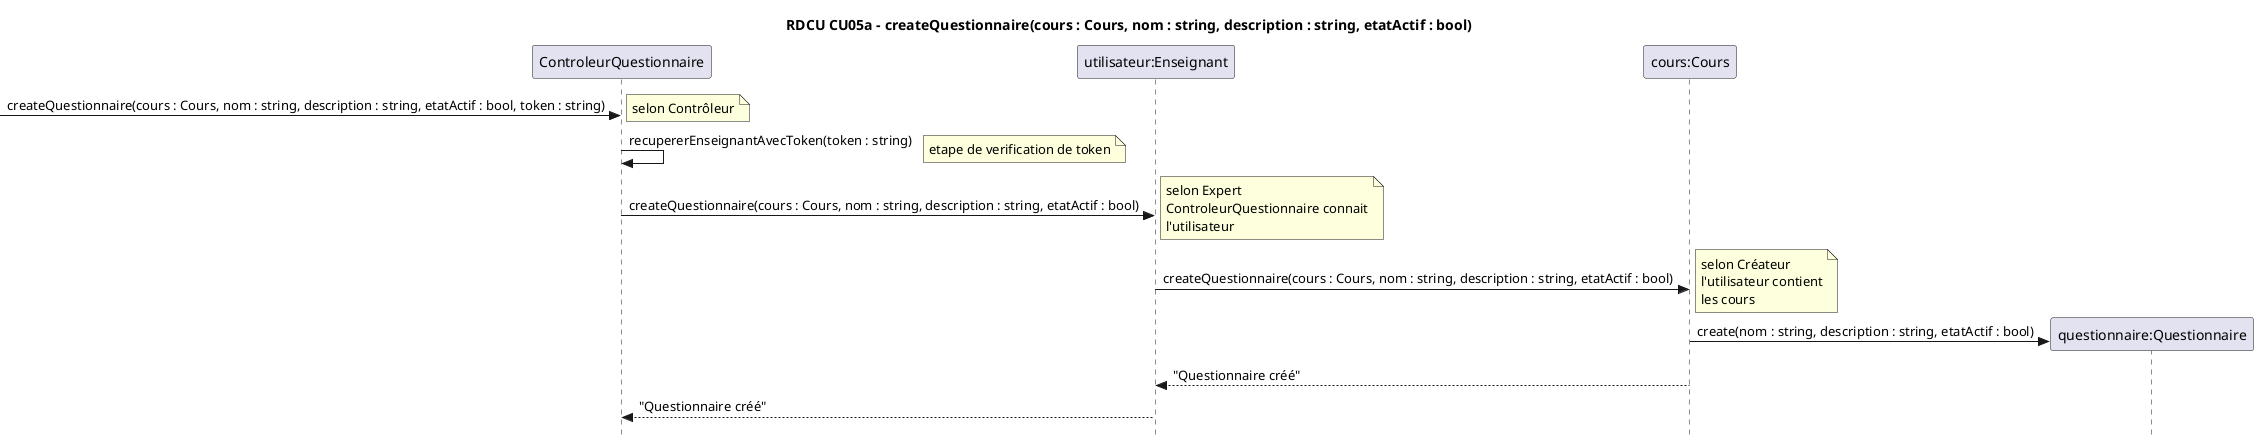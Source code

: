 @startuml RDCU CU05a
skinparam style strictuml
hide empty members
title RDCU CU05a - createQuestionnaire(cours : Cours, nom : string, description : string, etatActif : bool)

participant "ControleurQuestionnaire" as cq
participant "utilisateur:Enseignant" as e
participant "cours:Cours" as c
participant "questionnaire:Questionnaire" as q

->cq : createQuestionnaire(cours : Cours, nom : string, description : string, etatActif : bool, token : string)
note right : selon Contrôleur
cq->cq : recupererEnseignantAvecToken(token : string)
note right : etape de verification de token
cq->e : createQuestionnaire(cours : Cours, nom : string, description : string, etatActif : bool)
note right : selon Expert\nControleurQuestionnaire connait\nl'utilisateur
e->c : createQuestionnaire(cours : Cours, nom : string, description : string, etatActif : bool)
note right : selon Créateur\nl'utilisateur contient\nles cours
create q
c->q : create(nom : string, description : string, etatActif : bool)
c-->e : "Questionnaire créé"
e-->cq : "Questionnaire créé"
@enduml